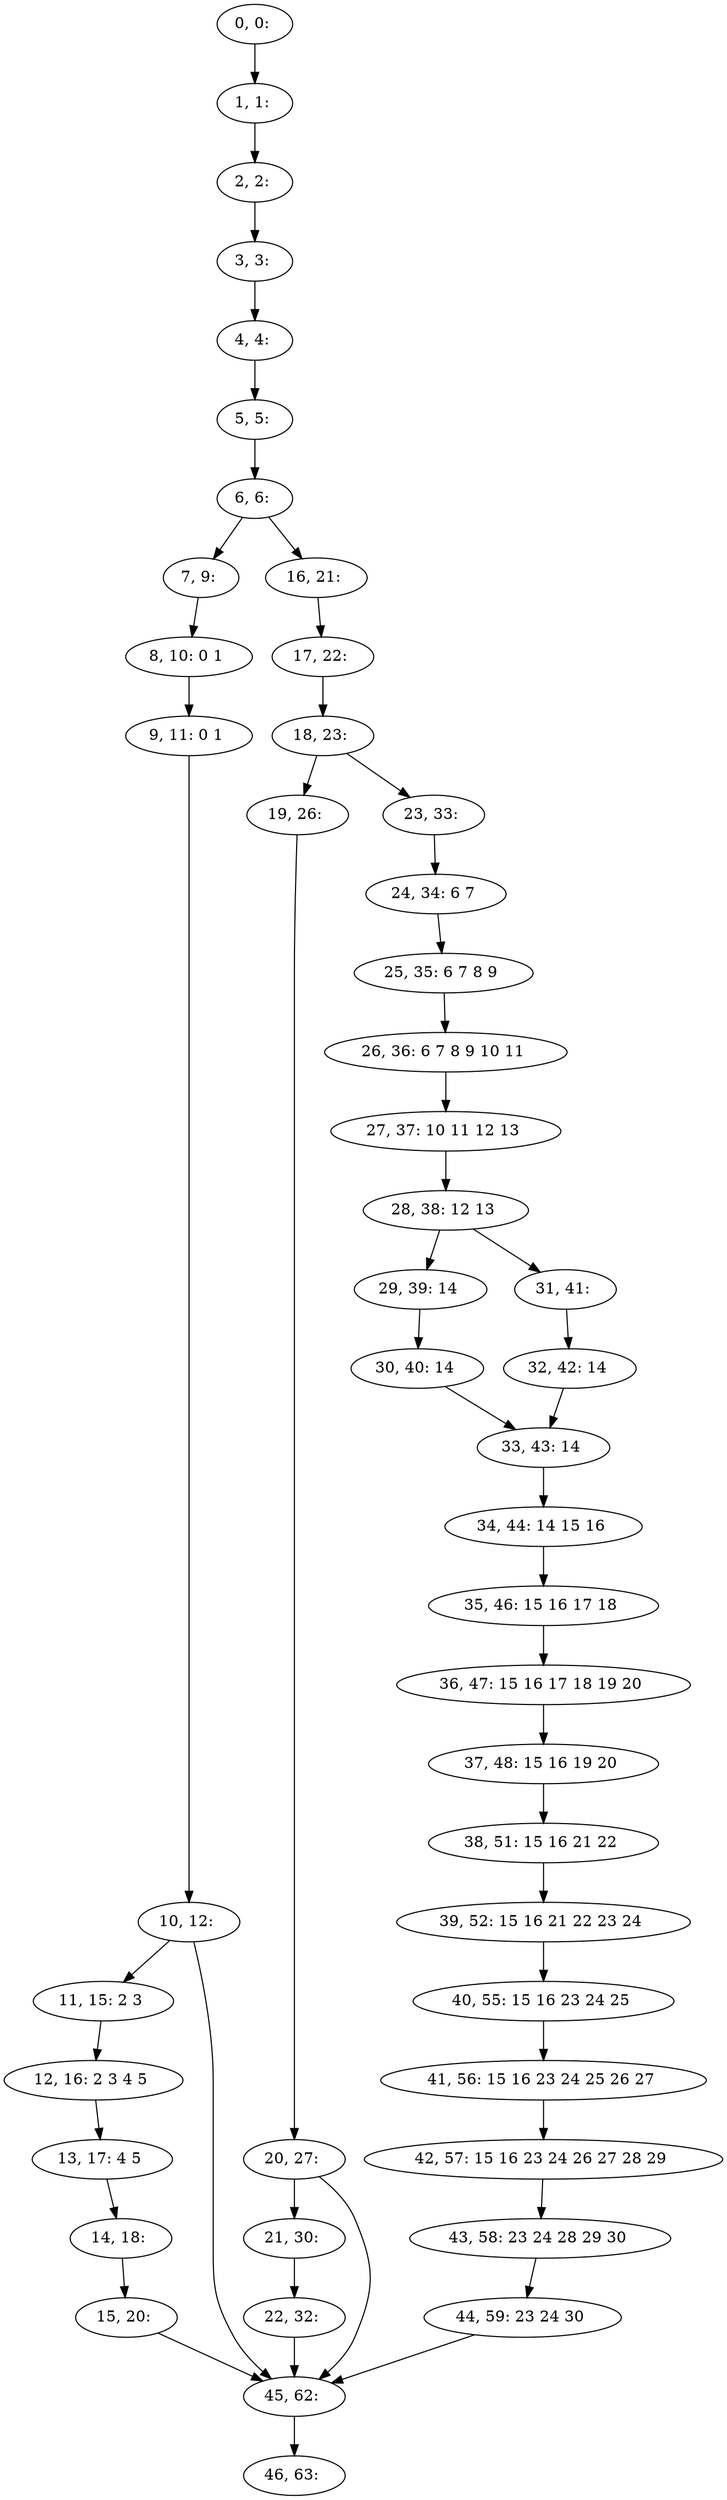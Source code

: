 digraph G {
0[label="0, 0: "];
1[label="1, 1: "];
2[label="2, 2: "];
3[label="3, 3: "];
4[label="4, 4: "];
5[label="5, 5: "];
6[label="6, 6: "];
7[label="7, 9: "];
8[label="8, 10: 0 1 "];
9[label="9, 11: 0 1 "];
10[label="10, 12: "];
11[label="11, 15: 2 3 "];
12[label="12, 16: 2 3 4 5 "];
13[label="13, 17: 4 5 "];
14[label="14, 18: "];
15[label="15, 20: "];
16[label="16, 21: "];
17[label="17, 22: "];
18[label="18, 23: "];
19[label="19, 26: "];
20[label="20, 27: "];
21[label="21, 30: "];
22[label="22, 32: "];
23[label="23, 33: "];
24[label="24, 34: 6 7 "];
25[label="25, 35: 6 7 8 9 "];
26[label="26, 36: 6 7 8 9 10 11 "];
27[label="27, 37: 10 11 12 13 "];
28[label="28, 38: 12 13 "];
29[label="29, 39: 14 "];
30[label="30, 40: 14 "];
31[label="31, 41: "];
32[label="32, 42: 14 "];
33[label="33, 43: 14 "];
34[label="34, 44: 14 15 16 "];
35[label="35, 46: 15 16 17 18 "];
36[label="36, 47: 15 16 17 18 19 20 "];
37[label="37, 48: 15 16 19 20 "];
38[label="38, 51: 15 16 21 22 "];
39[label="39, 52: 15 16 21 22 23 24 "];
40[label="40, 55: 15 16 23 24 25 "];
41[label="41, 56: 15 16 23 24 25 26 27 "];
42[label="42, 57: 15 16 23 24 26 27 28 29 "];
43[label="43, 58: 23 24 28 29 30 "];
44[label="44, 59: 23 24 30 "];
45[label="45, 62: "];
46[label="46, 63: "];
0->1 ;
1->2 ;
2->3 ;
3->4 ;
4->5 ;
5->6 ;
6->7 ;
6->16 ;
7->8 ;
8->9 ;
9->10 ;
10->11 ;
10->45 ;
11->12 ;
12->13 ;
13->14 ;
14->15 ;
15->45 ;
16->17 ;
17->18 ;
18->19 ;
18->23 ;
19->20 ;
20->21 ;
20->45 ;
21->22 ;
22->45 ;
23->24 ;
24->25 ;
25->26 ;
26->27 ;
27->28 ;
28->29 ;
28->31 ;
29->30 ;
30->33 ;
31->32 ;
32->33 ;
33->34 ;
34->35 ;
35->36 ;
36->37 ;
37->38 ;
38->39 ;
39->40 ;
40->41 ;
41->42 ;
42->43 ;
43->44 ;
44->45 ;
45->46 ;
}
